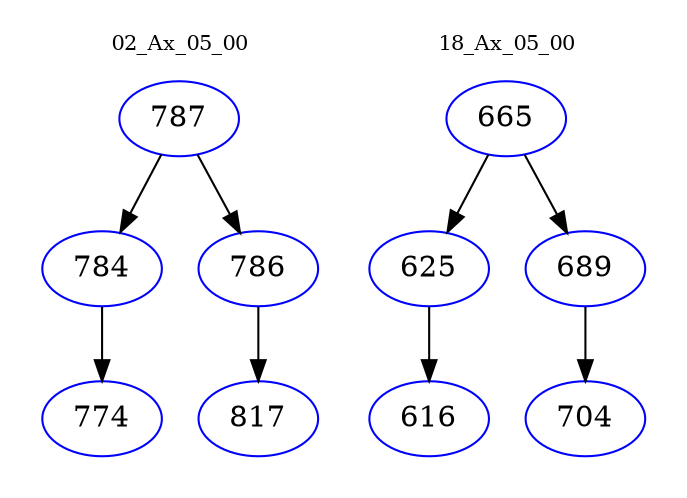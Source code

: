 digraph{
subgraph cluster_0 {
color = white
label = "02_Ax_05_00";
fontsize=10;
T0_787 [label="787", color="blue"]
T0_787 -> T0_784 [color="black"]
T0_784 [label="784", color="blue"]
T0_784 -> T0_774 [color="black"]
T0_774 [label="774", color="blue"]
T0_787 -> T0_786 [color="black"]
T0_786 [label="786", color="blue"]
T0_786 -> T0_817 [color="black"]
T0_817 [label="817", color="blue"]
}
subgraph cluster_1 {
color = white
label = "18_Ax_05_00";
fontsize=10;
T1_665 [label="665", color="blue"]
T1_665 -> T1_625 [color="black"]
T1_625 [label="625", color="blue"]
T1_625 -> T1_616 [color="black"]
T1_616 [label="616", color="blue"]
T1_665 -> T1_689 [color="black"]
T1_689 [label="689", color="blue"]
T1_689 -> T1_704 [color="black"]
T1_704 [label="704", color="blue"]
}
}
